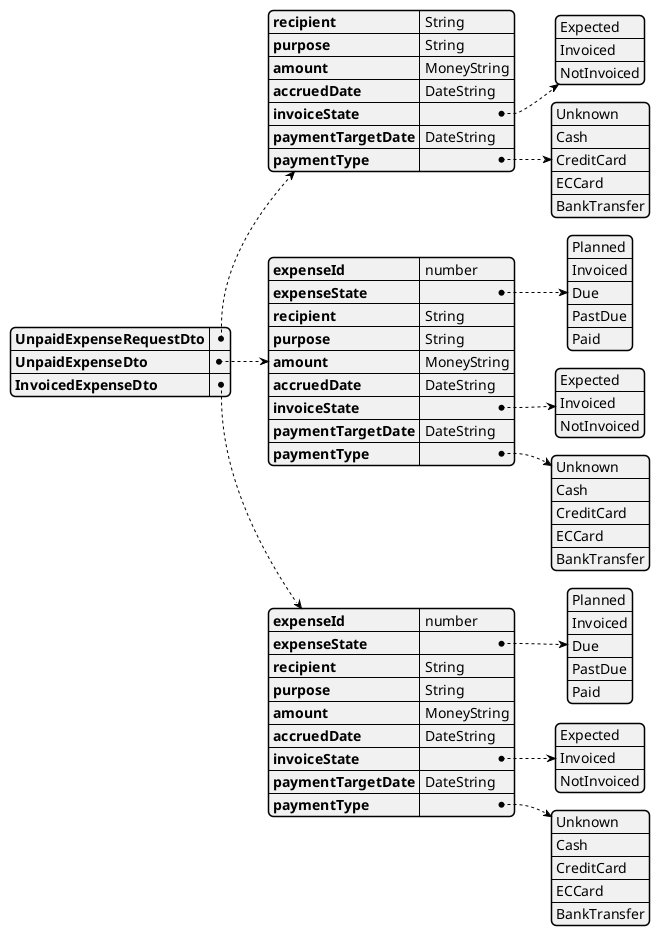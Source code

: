 @startjson
{
    "UnpaidExpenseRequestDto": {
        "recipient": "String",
        "purpose": "String",
        "amount": "MoneyString",
        "accruedDate": "DateString",
        "invoiceState": ["Expected", "Invoiced", "NotInvoiced"],
        "paymentTargetDate": "DateString",
        "paymentType": ["Unknown", "Cash", "CreditCard", "ECCard", "BankTransfer"]
    },
    "UnpaidExpenseDto": {
        "expenseId": "number",
        "expenseState": ["Planned", "Invoiced", "Due", "PastDue", "Paid"],
        "recipient": "String",
        "purpose": "String",
        "amount": "MoneyString",
        "accruedDate": "DateString",
        "invoiceState": ["Expected", "Invoiced", "NotInvoiced"],
        "paymentTargetDate": "DateString",
        "paymentType": ["Unknown", "Cash", "CreditCard", "ECCard", "BankTransfer"]
    },
    "InvoicedExpenseDto": {
        "expenseId": "number",
        "expenseState": ["Planned", "Invoiced", "Due", "PastDue", "Paid"],
        "recipient": "String",
        "purpose": "String",
        "amount": "MoneyString",
        "accruedDate": "DateString",
        "invoiceState": ["Expected", "Invoiced", "NotInvoiced"],
        "paymentTargetDate": "DateString",
        "paymentType": ["Unknown", "Cash", "CreditCard", "ECCard", "BankTransfer"]
    }
}
@endjson